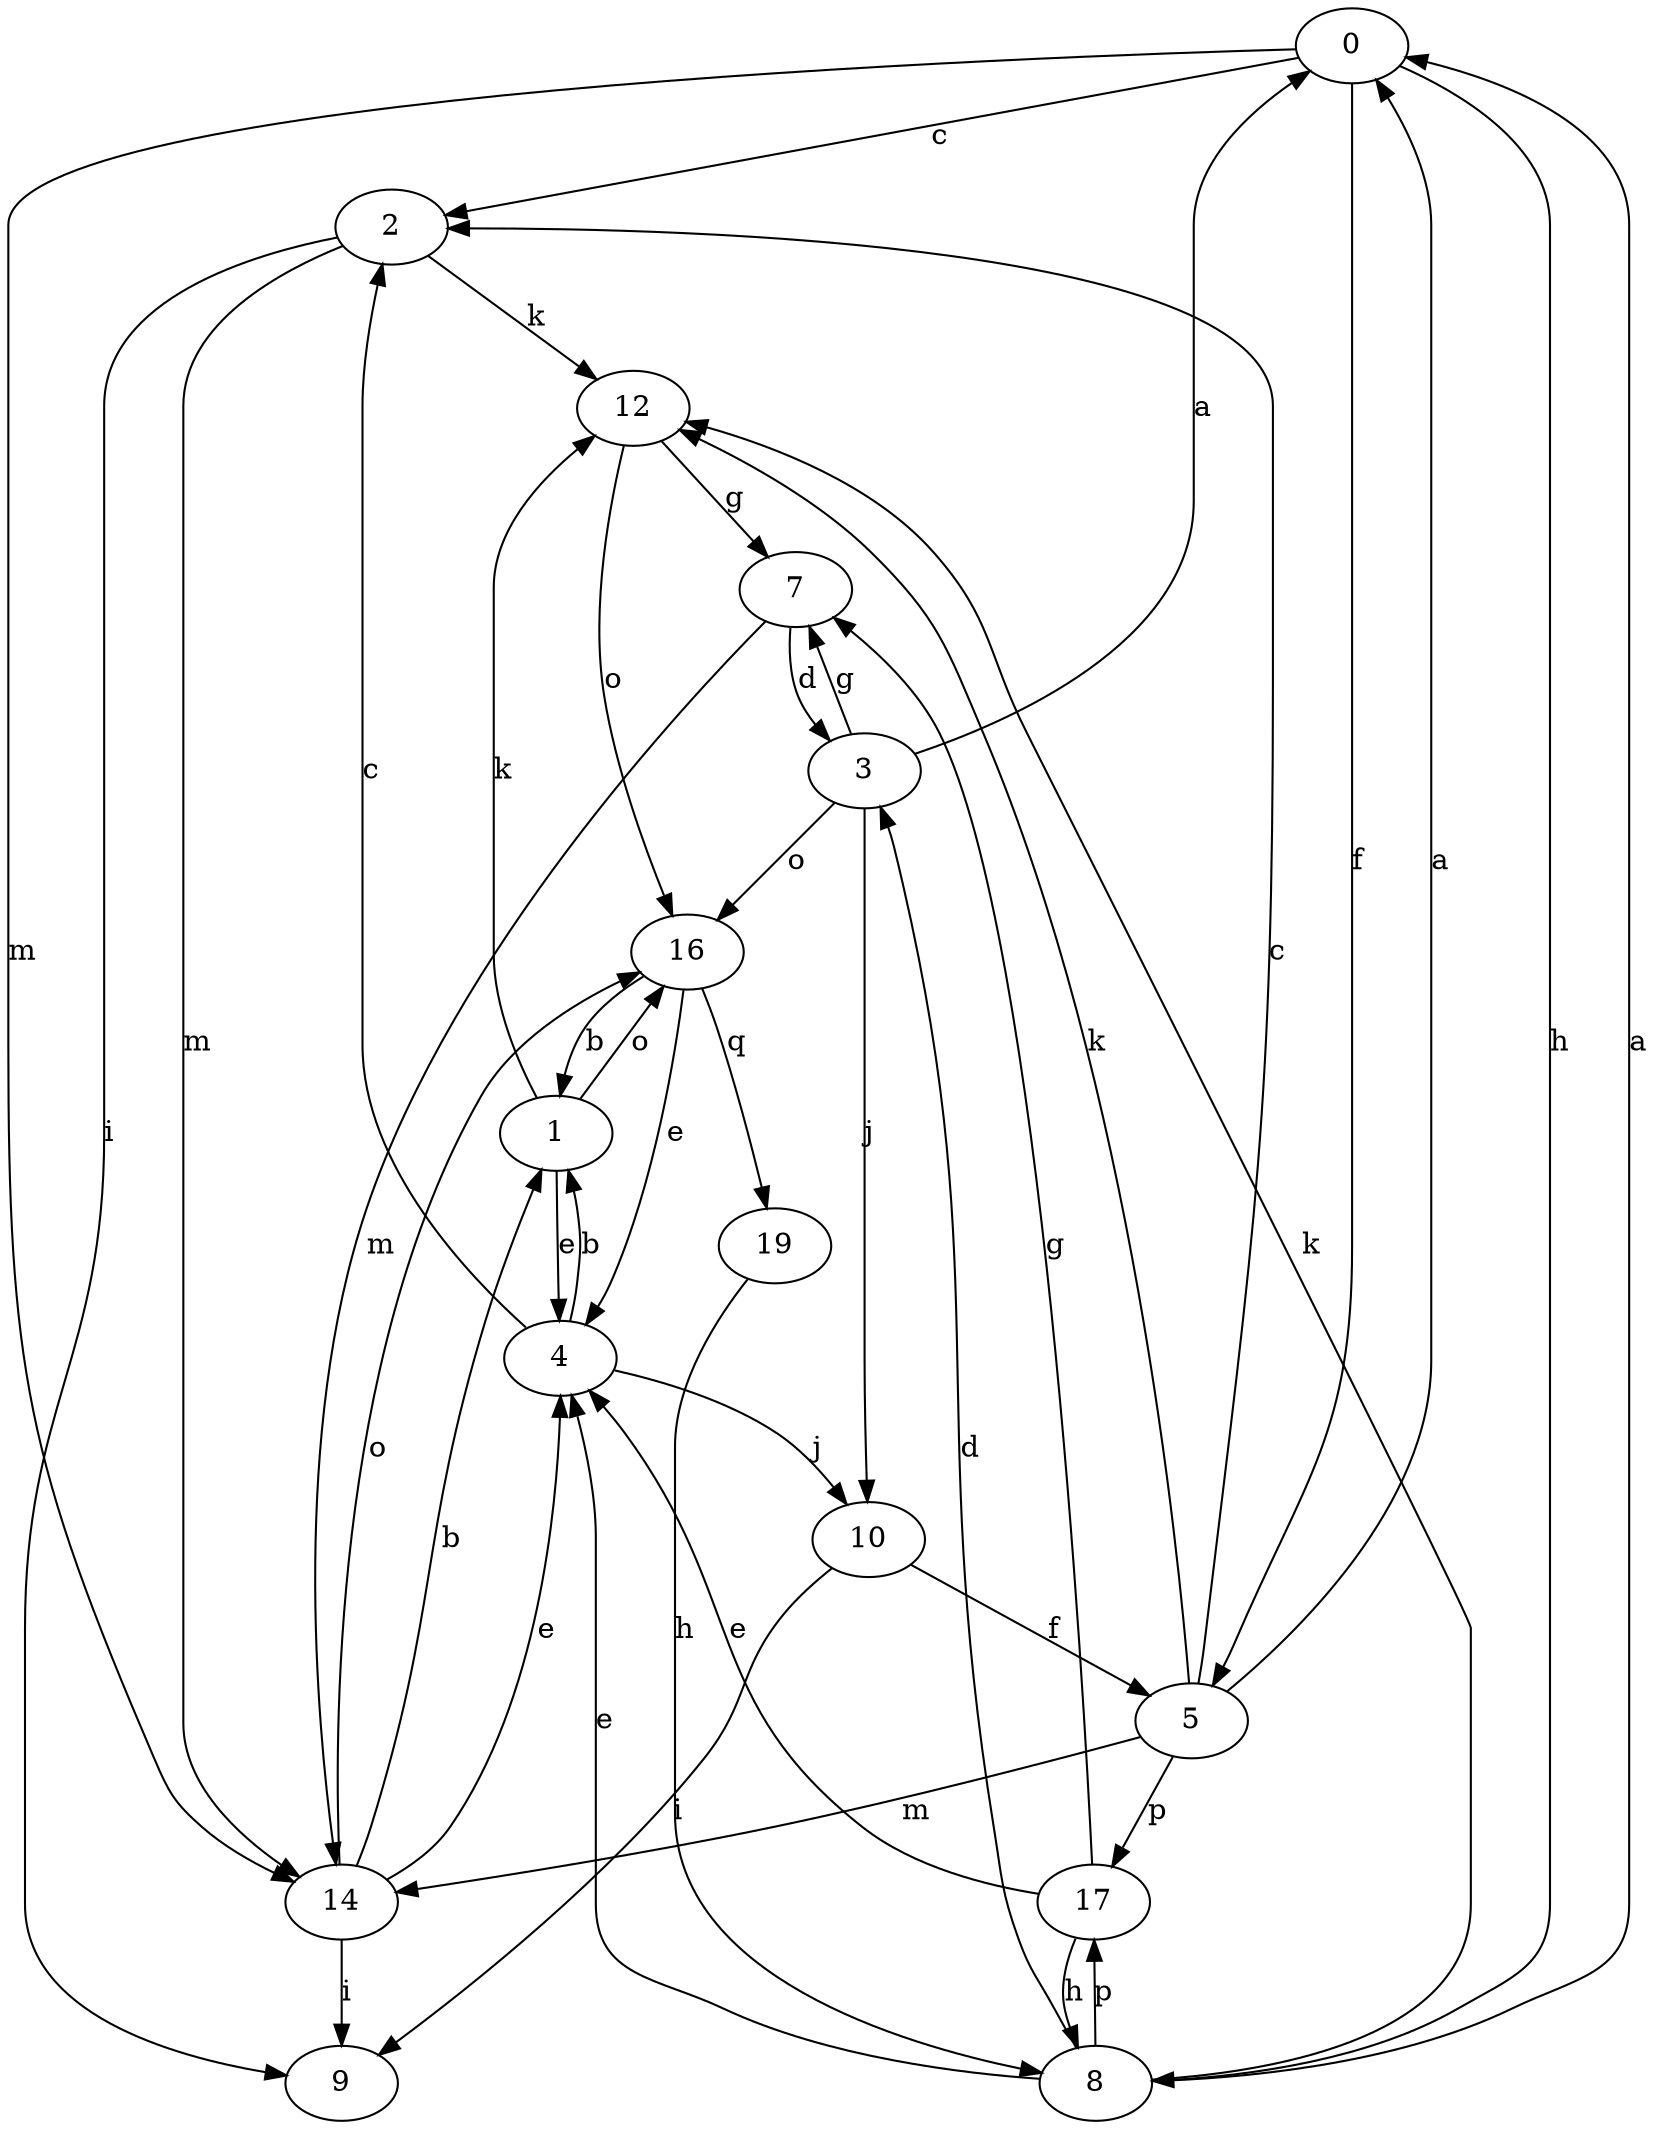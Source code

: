 strict digraph  {
0;
1;
2;
3;
4;
5;
7;
8;
9;
10;
12;
14;
16;
17;
19;
0 -> 2  [label=c];
0 -> 5  [label=f];
0 -> 8  [label=h];
0 -> 14  [label=m];
1 -> 4  [label=e];
1 -> 12  [label=k];
1 -> 16  [label=o];
2 -> 9  [label=i];
2 -> 12  [label=k];
2 -> 14  [label=m];
3 -> 0  [label=a];
3 -> 7  [label=g];
3 -> 10  [label=j];
3 -> 16  [label=o];
4 -> 1  [label=b];
4 -> 2  [label=c];
4 -> 10  [label=j];
5 -> 0  [label=a];
5 -> 2  [label=c];
5 -> 12  [label=k];
5 -> 14  [label=m];
5 -> 17  [label=p];
7 -> 3  [label=d];
7 -> 14  [label=m];
8 -> 0  [label=a];
8 -> 3  [label=d];
8 -> 4  [label=e];
8 -> 12  [label=k];
8 -> 17  [label=p];
10 -> 5  [label=f];
10 -> 9  [label=i];
12 -> 7  [label=g];
12 -> 16  [label=o];
14 -> 1  [label=b];
14 -> 4  [label=e];
14 -> 9  [label=i];
14 -> 16  [label=o];
16 -> 1  [label=b];
16 -> 4  [label=e];
16 -> 19  [label=q];
17 -> 4  [label=e];
17 -> 7  [label=g];
17 -> 8  [label=h];
19 -> 8  [label=h];
}
